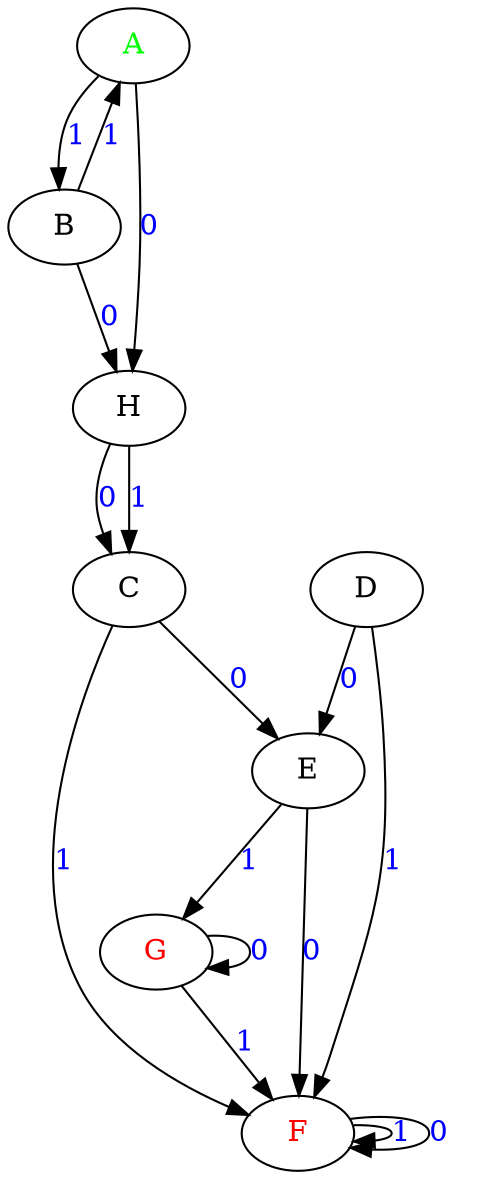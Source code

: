 digraph G {
	"A"->"B"[ label=<<font color="blue">1</font>> ];
	"G"->"G"[ label=<<font color="blue">0</font>> ];
	"H"->"C"[ label=<<font color="blue">0</font>> ];
	"H"->"C"[ label=<<font color="blue">1</font>> ];
	"C"->"F"[ label=<<font color="blue">1</font>> ];
	"G"->"F"[ label=<<font color="blue">1</font>> ];
	"F"->"F"[ label=<<font color="blue">1</font>> ];
	"B"->"H"[ label=<<font color="blue">0</font>> ];
	"A"->"H"[ label=<<font color="blue">0</font>> ];
	"C"->"E"[ label=<<font color="blue">0</font>> ];
	"E"->"F"[ label=<<font color="blue">0</font>> ];
	"D"->"E"[ label=<<font color="blue">0</font>> ];
	"E"->"G"[ label=<<font color="blue">1</font>> ];
	"F"->"F"[ label=<<font color="blue">0</font>> ];
	"B"->"A"[ label=<<font color="blue">1</font>> ];
	"D"->"F"[ label=<<font color="blue">1</font>> ];
	"A" [ label=<<font color="green">A</font>> ];
	"B";
	"C";
	"D";
	"E";
	"F" [ label=<<font color="red">F</font>> ];
	"G" [ label=<<font color="red">G</font>> ];
	"H";

}
